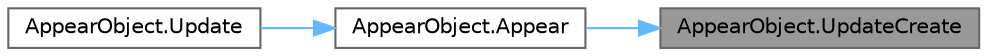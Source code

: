 digraph "AppearObject.UpdateCreate"
{
 // LATEX_PDF_SIZE
  bgcolor="transparent";
  edge [fontname=Helvetica,fontsize=10,labelfontname=Helvetica,labelfontsize=10];
  node [fontname=Helvetica,fontsize=10,shape=box,height=0.2,width=0.4];
  rankdir="RL";
  Node1 [id="Node000001",label="AppearObject.UpdateCreate",height=0.2,width=0.4,color="gray40", fillcolor="grey60", style="filled", fontcolor="black",tooltip=" "];
  Node1 -> Node2 [id="edge1_Node000001_Node000002",dir="back",color="steelblue1",style="solid",tooltip=" "];
  Node2 [id="Node000002",label="AppearObject.Appear",height=0.2,width=0.4,color="grey40", fillcolor="white", style="filled",URL="$class_appear_object.html#a60843d5be8f74d5369c297418b2b8136",tooltip=" "];
  Node2 -> Node3 [id="edge2_Node000002_Node000003",dir="back",color="steelblue1",style="solid",tooltip=" "];
  Node3 [id="Node000003",label="AppearObject.Update",height=0.2,width=0.4,color="grey40", fillcolor="white", style="filled",URL="$class_appear_object.html#a4f9681112463d3dcfed8d59df40c9e26",tooltip=" "];
}
